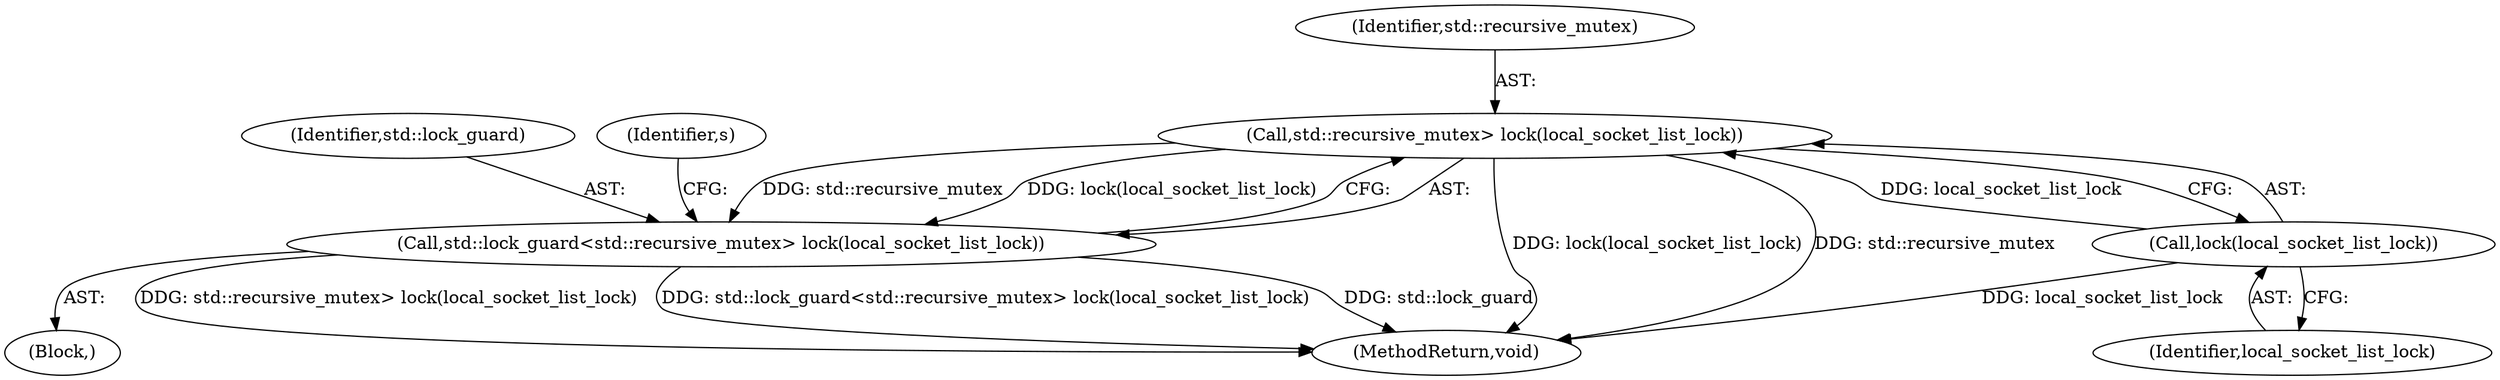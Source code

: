 digraph "0_Android_268068f25673242d1d5130d96202d3288c91b700_1@API" {
"1000105" [label="(Call,std::recursive_mutex> lock(local_socket_list_lock))"];
"1000107" [label="(Call,lock(local_socket_list_lock))"];
"1000103" [label="(Call,std::lock_guard<std::recursive_mutex> lock(local_socket_list_lock))"];
"1000108" [label="(Identifier,local_socket_list_lock)"];
"1000103" [label="(Call,std::lock_guard<std::recursive_mutex> lock(local_socket_list_lock))"];
"1000104" [label="(Identifier,std::lock_guard)"];
"1000126" [label="(MethodReturn,void)"];
"1000102" [label="(Block,)"];
"1000111" [label="(Identifier,s)"];
"1000105" [label="(Call,std::recursive_mutex> lock(local_socket_list_lock))"];
"1000106" [label="(Identifier,std::recursive_mutex)"];
"1000107" [label="(Call,lock(local_socket_list_lock))"];
"1000105" -> "1000103"  [label="AST: "];
"1000105" -> "1000107"  [label="CFG: "];
"1000106" -> "1000105"  [label="AST: "];
"1000107" -> "1000105"  [label="AST: "];
"1000103" -> "1000105"  [label="CFG: "];
"1000105" -> "1000126"  [label="DDG: lock(local_socket_list_lock)"];
"1000105" -> "1000126"  [label="DDG: std::recursive_mutex"];
"1000105" -> "1000103"  [label="DDG: std::recursive_mutex"];
"1000105" -> "1000103"  [label="DDG: lock(local_socket_list_lock)"];
"1000107" -> "1000105"  [label="DDG: local_socket_list_lock"];
"1000107" -> "1000108"  [label="CFG: "];
"1000108" -> "1000107"  [label="AST: "];
"1000107" -> "1000126"  [label="DDG: local_socket_list_lock"];
"1000103" -> "1000102"  [label="AST: "];
"1000104" -> "1000103"  [label="AST: "];
"1000111" -> "1000103"  [label="CFG: "];
"1000103" -> "1000126"  [label="DDG: std::lock_guard"];
"1000103" -> "1000126"  [label="DDG: std::recursive_mutex> lock(local_socket_list_lock)"];
"1000103" -> "1000126"  [label="DDG: std::lock_guard<std::recursive_mutex> lock(local_socket_list_lock)"];
}
